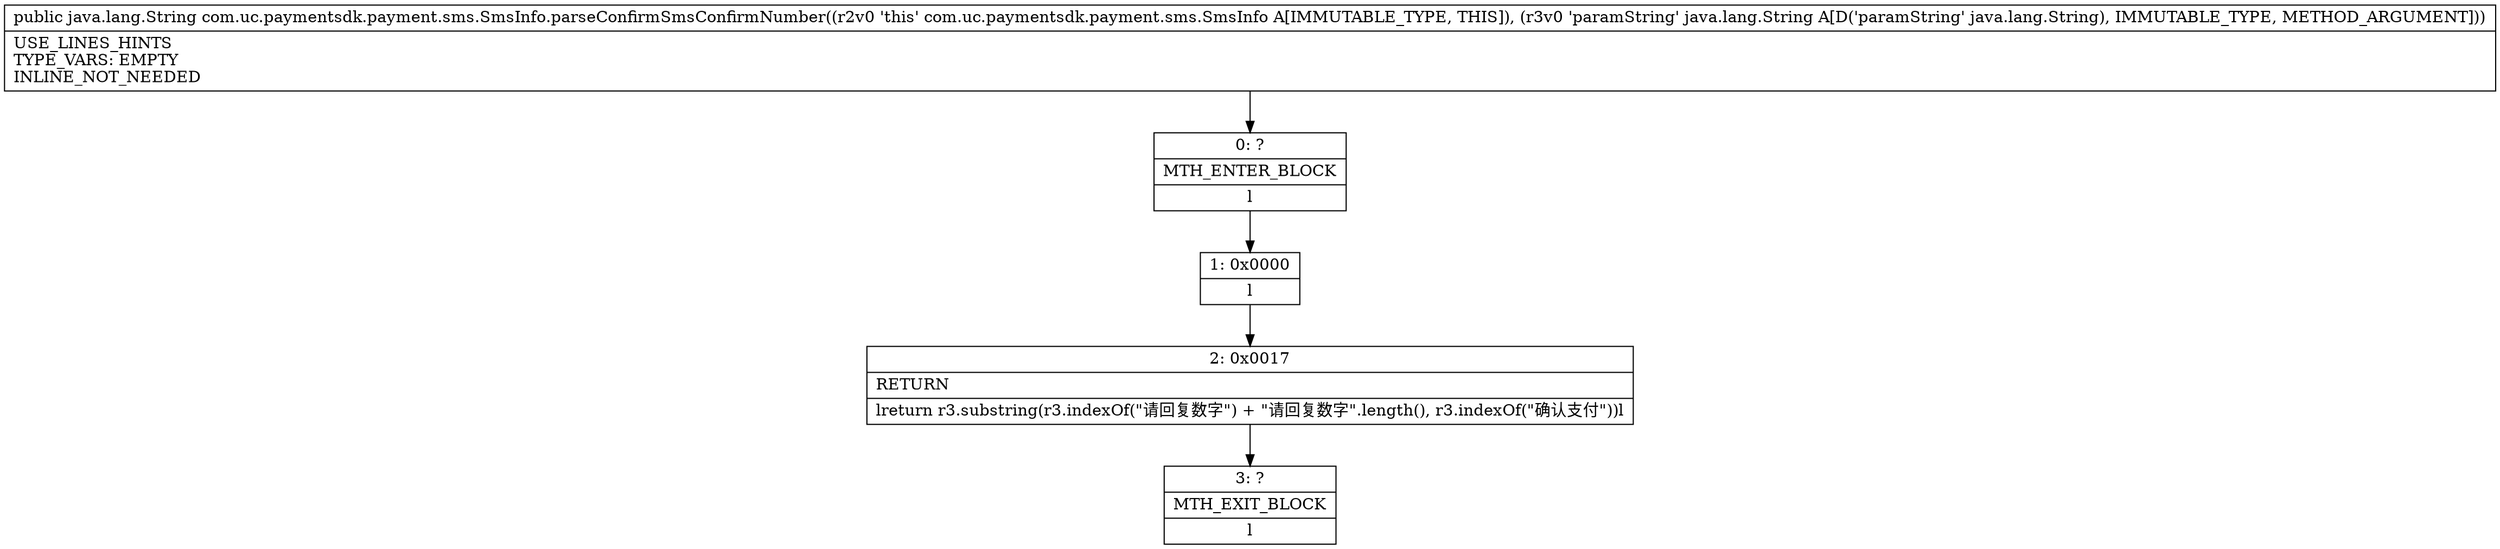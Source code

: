 digraph "CFG forcom.uc.paymentsdk.payment.sms.SmsInfo.parseConfirmSmsConfirmNumber(Ljava\/lang\/String;)Ljava\/lang\/String;" {
Node_0 [shape=record,label="{0\:\ ?|MTH_ENTER_BLOCK\l|l}"];
Node_1 [shape=record,label="{1\:\ 0x0000|l}"];
Node_2 [shape=record,label="{2\:\ 0x0017|RETURN\l|lreturn r3.substring(r3.indexOf(\"请回复数字\") + \"请回复数字\".length(), r3.indexOf(\"确认支付\"))l}"];
Node_3 [shape=record,label="{3\:\ ?|MTH_EXIT_BLOCK\l|l}"];
MethodNode[shape=record,label="{public java.lang.String com.uc.paymentsdk.payment.sms.SmsInfo.parseConfirmSmsConfirmNumber((r2v0 'this' com.uc.paymentsdk.payment.sms.SmsInfo A[IMMUTABLE_TYPE, THIS]), (r3v0 'paramString' java.lang.String A[D('paramString' java.lang.String), IMMUTABLE_TYPE, METHOD_ARGUMENT]))  | USE_LINES_HINTS\lTYPE_VARS: EMPTY\lINLINE_NOT_NEEDED\l}"];
MethodNode -> Node_0;
Node_0 -> Node_1;
Node_1 -> Node_2;
Node_2 -> Node_3;
}

